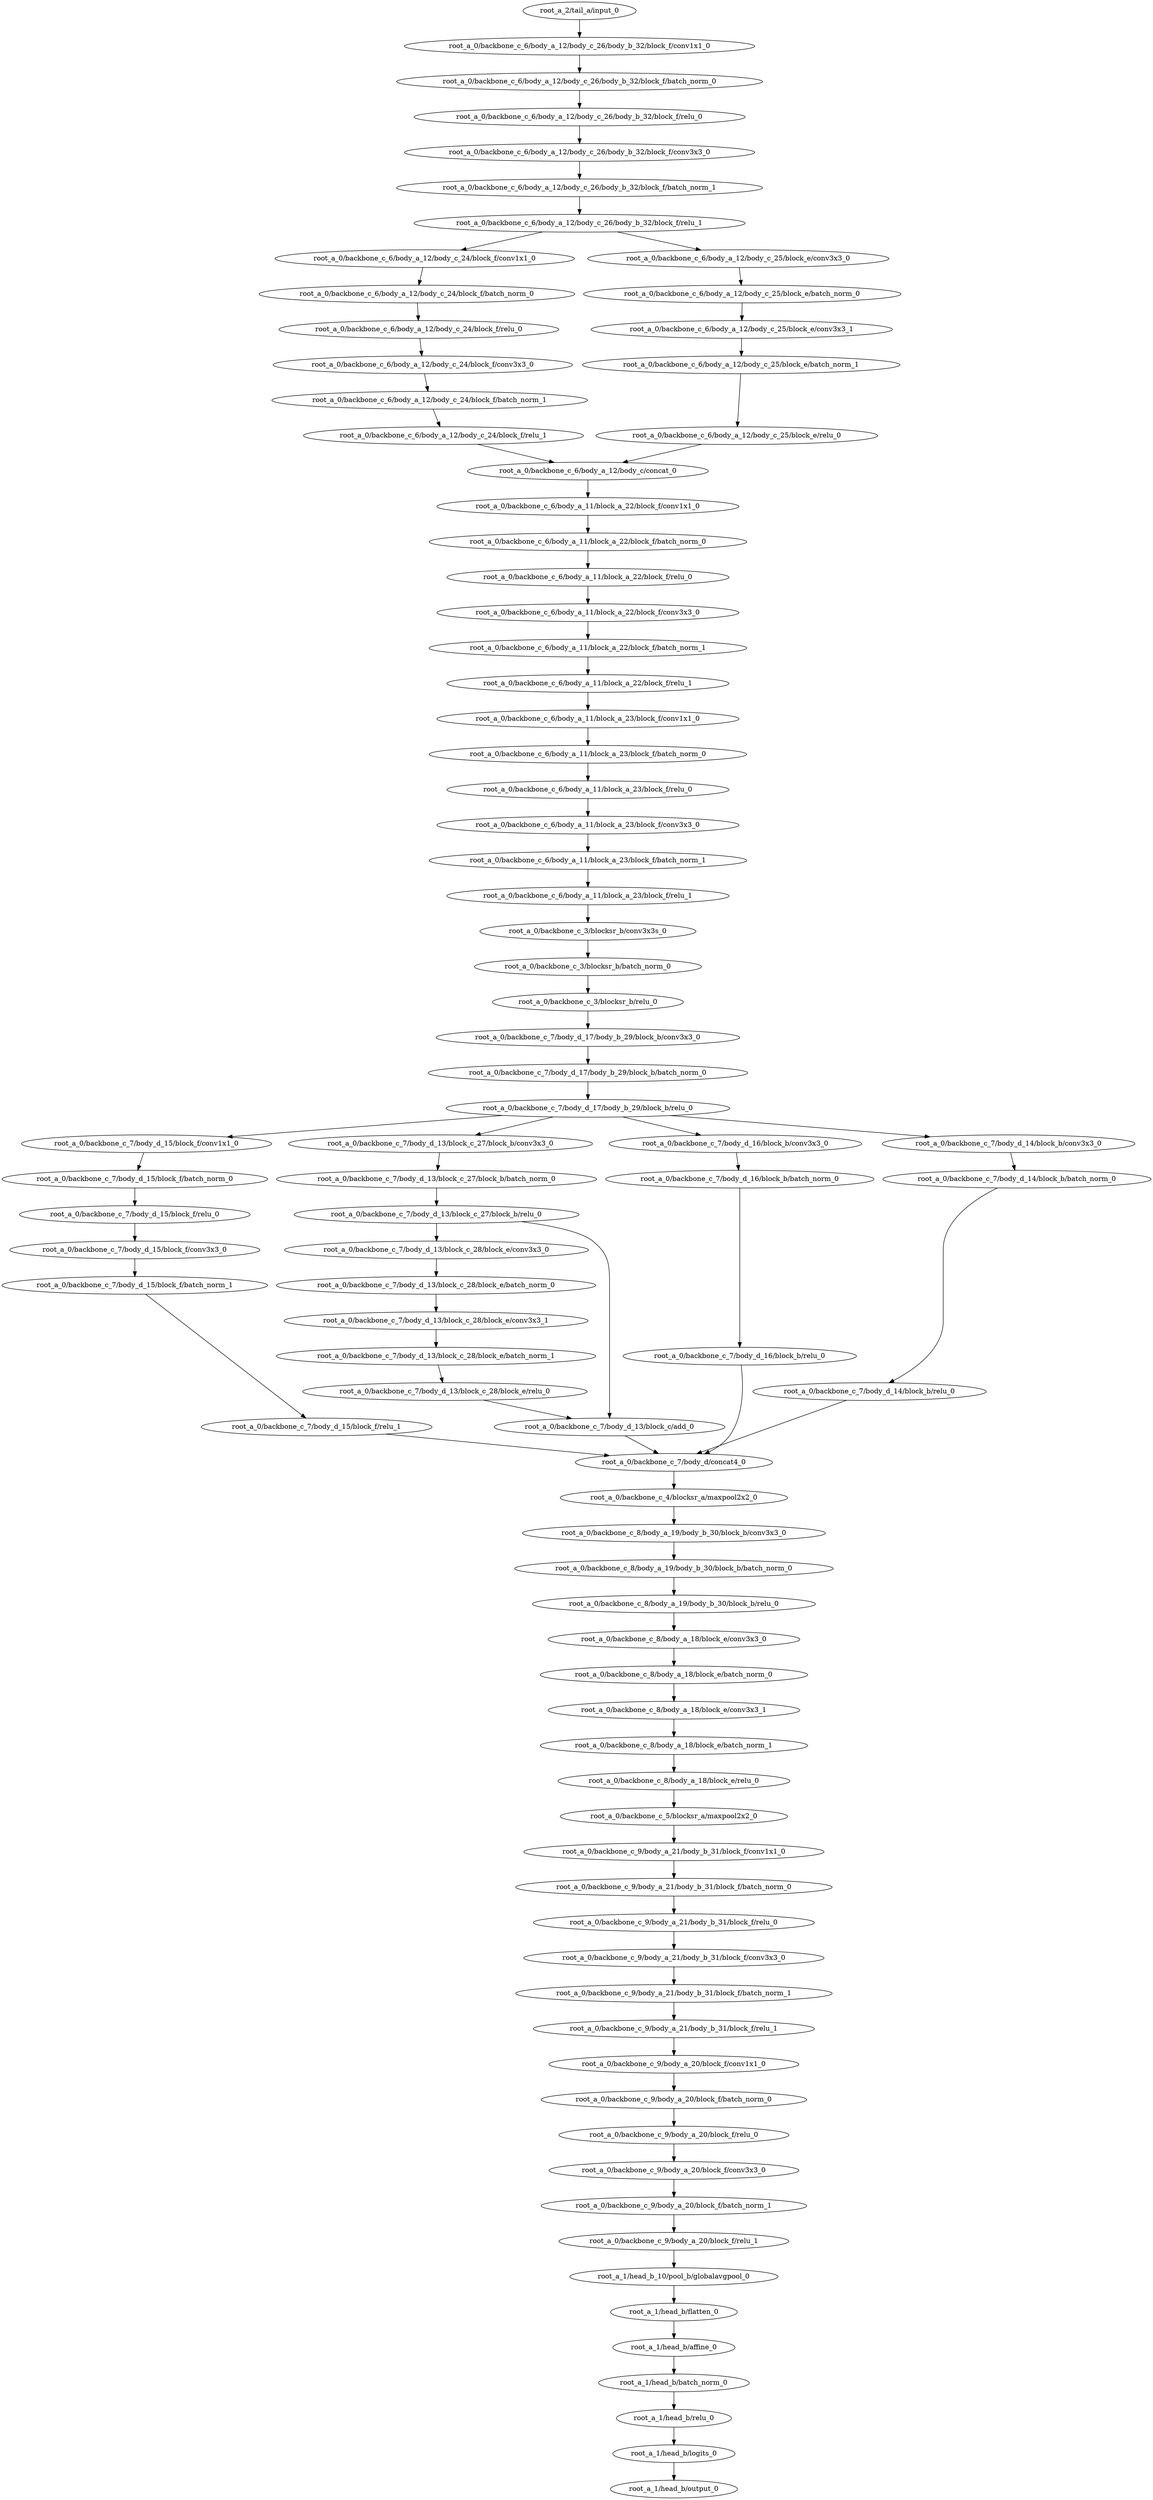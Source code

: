digraph root_a {
	"root_a_2/tail_a/input_0"
	"root_a_0/backbone_c_6/body_a_12/body_c_26/body_b_32/block_f/conv1x1_0"
	"root_a_0/backbone_c_6/body_a_12/body_c_26/body_b_32/block_f/batch_norm_0"
	"root_a_0/backbone_c_6/body_a_12/body_c_26/body_b_32/block_f/relu_0"
	"root_a_0/backbone_c_6/body_a_12/body_c_26/body_b_32/block_f/conv3x3_0"
	"root_a_0/backbone_c_6/body_a_12/body_c_26/body_b_32/block_f/batch_norm_1"
	"root_a_0/backbone_c_6/body_a_12/body_c_26/body_b_32/block_f/relu_1"
	"root_a_0/backbone_c_6/body_a_12/body_c_24/block_f/conv1x1_0"
	"root_a_0/backbone_c_6/body_a_12/body_c_24/block_f/batch_norm_0"
	"root_a_0/backbone_c_6/body_a_12/body_c_24/block_f/relu_0"
	"root_a_0/backbone_c_6/body_a_12/body_c_24/block_f/conv3x3_0"
	"root_a_0/backbone_c_6/body_a_12/body_c_24/block_f/batch_norm_1"
	"root_a_0/backbone_c_6/body_a_12/body_c_24/block_f/relu_1"
	"root_a_0/backbone_c_6/body_a_12/body_c_25/block_e/conv3x3_0"
	"root_a_0/backbone_c_6/body_a_12/body_c_25/block_e/batch_norm_0"
	"root_a_0/backbone_c_6/body_a_12/body_c_25/block_e/conv3x3_1"
	"root_a_0/backbone_c_6/body_a_12/body_c_25/block_e/batch_norm_1"
	"root_a_0/backbone_c_6/body_a_12/body_c_25/block_e/relu_0"
	"root_a_0/backbone_c_6/body_a_12/body_c/concat_0"
	"root_a_0/backbone_c_6/body_a_11/block_a_22/block_f/conv1x1_0"
	"root_a_0/backbone_c_6/body_a_11/block_a_22/block_f/batch_norm_0"
	"root_a_0/backbone_c_6/body_a_11/block_a_22/block_f/relu_0"
	"root_a_0/backbone_c_6/body_a_11/block_a_22/block_f/conv3x3_0"
	"root_a_0/backbone_c_6/body_a_11/block_a_22/block_f/batch_norm_1"
	"root_a_0/backbone_c_6/body_a_11/block_a_22/block_f/relu_1"
	"root_a_0/backbone_c_6/body_a_11/block_a_23/block_f/conv1x1_0"
	"root_a_0/backbone_c_6/body_a_11/block_a_23/block_f/batch_norm_0"
	"root_a_0/backbone_c_6/body_a_11/block_a_23/block_f/relu_0"
	"root_a_0/backbone_c_6/body_a_11/block_a_23/block_f/conv3x3_0"
	"root_a_0/backbone_c_6/body_a_11/block_a_23/block_f/batch_norm_1"
	"root_a_0/backbone_c_6/body_a_11/block_a_23/block_f/relu_1"
	"root_a_0/backbone_c_3/blocksr_b/conv3x3s_0"
	"root_a_0/backbone_c_3/blocksr_b/batch_norm_0"
	"root_a_0/backbone_c_3/blocksr_b/relu_0"
	"root_a_0/backbone_c_7/body_d_17/body_b_29/block_b/conv3x3_0"
	"root_a_0/backbone_c_7/body_d_17/body_b_29/block_b/batch_norm_0"
	"root_a_0/backbone_c_7/body_d_17/body_b_29/block_b/relu_0"
	"root_a_0/backbone_c_7/body_d_15/block_f/conv1x1_0"
	"root_a_0/backbone_c_7/body_d_15/block_f/batch_norm_0"
	"root_a_0/backbone_c_7/body_d_15/block_f/relu_0"
	"root_a_0/backbone_c_7/body_d_15/block_f/conv3x3_0"
	"root_a_0/backbone_c_7/body_d_15/block_f/batch_norm_1"
	"root_a_0/backbone_c_7/body_d_15/block_f/relu_1"
	"root_a_0/backbone_c_7/body_d_13/block_c_27/block_b/conv3x3_0"
	"root_a_0/backbone_c_7/body_d_13/block_c_27/block_b/batch_norm_0"
	"root_a_0/backbone_c_7/body_d_13/block_c_27/block_b/relu_0"
	"root_a_0/backbone_c_7/body_d_13/block_c_28/block_e/conv3x3_0"
	"root_a_0/backbone_c_7/body_d_13/block_c_28/block_e/batch_norm_0"
	"root_a_0/backbone_c_7/body_d_13/block_c_28/block_e/conv3x3_1"
	"root_a_0/backbone_c_7/body_d_13/block_c_28/block_e/batch_norm_1"
	"root_a_0/backbone_c_7/body_d_13/block_c_28/block_e/relu_0"
	"root_a_0/backbone_c_7/body_d_13/block_c/add_0"
	"root_a_0/backbone_c_7/body_d_16/block_b/conv3x3_0"
	"root_a_0/backbone_c_7/body_d_16/block_b/batch_norm_0"
	"root_a_0/backbone_c_7/body_d_16/block_b/relu_0"
	"root_a_0/backbone_c_7/body_d_14/block_b/conv3x3_0"
	"root_a_0/backbone_c_7/body_d_14/block_b/batch_norm_0"
	"root_a_0/backbone_c_7/body_d_14/block_b/relu_0"
	"root_a_0/backbone_c_7/body_d/concat4_0"
	"root_a_0/backbone_c_4/blocksr_a/maxpool2x2_0"
	"root_a_0/backbone_c_8/body_a_19/body_b_30/block_b/conv3x3_0"
	"root_a_0/backbone_c_8/body_a_19/body_b_30/block_b/batch_norm_0"
	"root_a_0/backbone_c_8/body_a_19/body_b_30/block_b/relu_0"
	"root_a_0/backbone_c_8/body_a_18/block_e/conv3x3_0"
	"root_a_0/backbone_c_8/body_a_18/block_e/batch_norm_0"
	"root_a_0/backbone_c_8/body_a_18/block_e/conv3x3_1"
	"root_a_0/backbone_c_8/body_a_18/block_e/batch_norm_1"
	"root_a_0/backbone_c_8/body_a_18/block_e/relu_0"
	"root_a_0/backbone_c_5/blocksr_a/maxpool2x2_0"
	"root_a_0/backbone_c_9/body_a_21/body_b_31/block_f/conv1x1_0"
	"root_a_0/backbone_c_9/body_a_21/body_b_31/block_f/batch_norm_0"
	"root_a_0/backbone_c_9/body_a_21/body_b_31/block_f/relu_0"
	"root_a_0/backbone_c_9/body_a_21/body_b_31/block_f/conv3x3_0"
	"root_a_0/backbone_c_9/body_a_21/body_b_31/block_f/batch_norm_1"
	"root_a_0/backbone_c_9/body_a_21/body_b_31/block_f/relu_1"
	"root_a_0/backbone_c_9/body_a_20/block_f/conv1x1_0"
	"root_a_0/backbone_c_9/body_a_20/block_f/batch_norm_0"
	"root_a_0/backbone_c_9/body_a_20/block_f/relu_0"
	"root_a_0/backbone_c_9/body_a_20/block_f/conv3x3_0"
	"root_a_0/backbone_c_9/body_a_20/block_f/batch_norm_1"
	"root_a_0/backbone_c_9/body_a_20/block_f/relu_1"
	"root_a_1/head_b_10/pool_b/globalavgpool_0"
	"root_a_1/head_b/flatten_0"
	"root_a_1/head_b/affine_0"
	"root_a_1/head_b/batch_norm_0"
	"root_a_1/head_b/relu_0"
	"root_a_1/head_b/logits_0"
	"root_a_1/head_b/output_0"

	"root_a_2/tail_a/input_0" -> "root_a_0/backbone_c_6/body_a_12/body_c_26/body_b_32/block_f/conv1x1_0"
	"root_a_0/backbone_c_6/body_a_12/body_c_26/body_b_32/block_f/conv1x1_0" -> "root_a_0/backbone_c_6/body_a_12/body_c_26/body_b_32/block_f/batch_norm_0"
	"root_a_0/backbone_c_6/body_a_12/body_c_26/body_b_32/block_f/batch_norm_0" -> "root_a_0/backbone_c_6/body_a_12/body_c_26/body_b_32/block_f/relu_0"
	"root_a_0/backbone_c_6/body_a_12/body_c_26/body_b_32/block_f/relu_0" -> "root_a_0/backbone_c_6/body_a_12/body_c_26/body_b_32/block_f/conv3x3_0"
	"root_a_0/backbone_c_6/body_a_12/body_c_26/body_b_32/block_f/conv3x3_0" -> "root_a_0/backbone_c_6/body_a_12/body_c_26/body_b_32/block_f/batch_norm_1"
	"root_a_0/backbone_c_6/body_a_12/body_c_26/body_b_32/block_f/batch_norm_1" -> "root_a_0/backbone_c_6/body_a_12/body_c_26/body_b_32/block_f/relu_1"
	"root_a_0/backbone_c_6/body_a_12/body_c_26/body_b_32/block_f/relu_1" -> "root_a_0/backbone_c_6/body_a_12/body_c_24/block_f/conv1x1_0"
	"root_a_0/backbone_c_6/body_a_12/body_c_24/block_f/conv1x1_0" -> "root_a_0/backbone_c_6/body_a_12/body_c_24/block_f/batch_norm_0"
	"root_a_0/backbone_c_6/body_a_12/body_c_24/block_f/batch_norm_0" -> "root_a_0/backbone_c_6/body_a_12/body_c_24/block_f/relu_0"
	"root_a_0/backbone_c_6/body_a_12/body_c_24/block_f/relu_0" -> "root_a_0/backbone_c_6/body_a_12/body_c_24/block_f/conv3x3_0"
	"root_a_0/backbone_c_6/body_a_12/body_c_24/block_f/conv3x3_0" -> "root_a_0/backbone_c_6/body_a_12/body_c_24/block_f/batch_norm_1"
	"root_a_0/backbone_c_6/body_a_12/body_c_24/block_f/batch_norm_1" -> "root_a_0/backbone_c_6/body_a_12/body_c_24/block_f/relu_1"
	"root_a_0/backbone_c_6/body_a_12/body_c_26/body_b_32/block_f/relu_1" -> "root_a_0/backbone_c_6/body_a_12/body_c_25/block_e/conv3x3_0"
	"root_a_0/backbone_c_6/body_a_12/body_c_25/block_e/conv3x3_0" -> "root_a_0/backbone_c_6/body_a_12/body_c_25/block_e/batch_norm_0"
	"root_a_0/backbone_c_6/body_a_12/body_c_25/block_e/batch_norm_0" -> "root_a_0/backbone_c_6/body_a_12/body_c_25/block_e/conv3x3_1"
	"root_a_0/backbone_c_6/body_a_12/body_c_25/block_e/conv3x3_1" -> "root_a_0/backbone_c_6/body_a_12/body_c_25/block_e/batch_norm_1"
	"root_a_0/backbone_c_6/body_a_12/body_c_25/block_e/batch_norm_1" -> "root_a_0/backbone_c_6/body_a_12/body_c_25/block_e/relu_0"
	"root_a_0/backbone_c_6/body_a_12/body_c_24/block_f/relu_1" -> "root_a_0/backbone_c_6/body_a_12/body_c/concat_0"
	"root_a_0/backbone_c_6/body_a_12/body_c_25/block_e/relu_0" -> "root_a_0/backbone_c_6/body_a_12/body_c/concat_0"
	"root_a_0/backbone_c_6/body_a_12/body_c/concat_0" -> "root_a_0/backbone_c_6/body_a_11/block_a_22/block_f/conv1x1_0"
	"root_a_0/backbone_c_6/body_a_11/block_a_22/block_f/conv1x1_0" -> "root_a_0/backbone_c_6/body_a_11/block_a_22/block_f/batch_norm_0"
	"root_a_0/backbone_c_6/body_a_11/block_a_22/block_f/batch_norm_0" -> "root_a_0/backbone_c_6/body_a_11/block_a_22/block_f/relu_0"
	"root_a_0/backbone_c_6/body_a_11/block_a_22/block_f/relu_0" -> "root_a_0/backbone_c_6/body_a_11/block_a_22/block_f/conv3x3_0"
	"root_a_0/backbone_c_6/body_a_11/block_a_22/block_f/conv3x3_0" -> "root_a_0/backbone_c_6/body_a_11/block_a_22/block_f/batch_norm_1"
	"root_a_0/backbone_c_6/body_a_11/block_a_22/block_f/batch_norm_1" -> "root_a_0/backbone_c_6/body_a_11/block_a_22/block_f/relu_1"
	"root_a_0/backbone_c_6/body_a_11/block_a_22/block_f/relu_1" -> "root_a_0/backbone_c_6/body_a_11/block_a_23/block_f/conv1x1_0"
	"root_a_0/backbone_c_6/body_a_11/block_a_23/block_f/conv1x1_0" -> "root_a_0/backbone_c_6/body_a_11/block_a_23/block_f/batch_norm_0"
	"root_a_0/backbone_c_6/body_a_11/block_a_23/block_f/batch_norm_0" -> "root_a_0/backbone_c_6/body_a_11/block_a_23/block_f/relu_0"
	"root_a_0/backbone_c_6/body_a_11/block_a_23/block_f/relu_0" -> "root_a_0/backbone_c_6/body_a_11/block_a_23/block_f/conv3x3_0"
	"root_a_0/backbone_c_6/body_a_11/block_a_23/block_f/conv3x3_0" -> "root_a_0/backbone_c_6/body_a_11/block_a_23/block_f/batch_norm_1"
	"root_a_0/backbone_c_6/body_a_11/block_a_23/block_f/batch_norm_1" -> "root_a_0/backbone_c_6/body_a_11/block_a_23/block_f/relu_1"
	"root_a_0/backbone_c_6/body_a_11/block_a_23/block_f/relu_1" -> "root_a_0/backbone_c_3/blocksr_b/conv3x3s_0"
	"root_a_0/backbone_c_3/blocksr_b/conv3x3s_0" -> "root_a_0/backbone_c_3/blocksr_b/batch_norm_0"
	"root_a_0/backbone_c_3/blocksr_b/batch_norm_0" -> "root_a_0/backbone_c_3/blocksr_b/relu_0"
	"root_a_0/backbone_c_3/blocksr_b/relu_0" -> "root_a_0/backbone_c_7/body_d_17/body_b_29/block_b/conv3x3_0"
	"root_a_0/backbone_c_7/body_d_17/body_b_29/block_b/conv3x3_0" -> "root_a_0/backbone_c_7/body_d_17/body_b_29/block_b/batch_norm_0"
	"root_a_0/backbone_c_7/body_d_17/body_b_29/block_b/batch_norm_0" -> "root_a_0/backbone_c_7/body_d_17/body_b_29/block_b/relu_0"
	"root_a_0/backbone_c_7/body_d_17/body_b_29/block_b/relu_0" -> "root_a_0/backbone_c_7/body_d_15/block_f/conv1x1_0"
	"root_a_0/backbone_c_7/body_d_15/block_f/conv1x1_0" -> "root_a_0/backbone_c_7/body_d_15/block_f/batch_norm_0"
	"root_a_0/backbone_c_7/body_d_15/block_f/batch_norm_0" -> "root_a_0/backbone_c_7/body_d_15/block_f/relu_0"
	"root_a_0/backbone_c_7/body_d_15/block_f/relu_0" -> "root_a_0/backbone_c_7/body_d_15/block_f/conv3x3_0"
	"root_a_0/backbone_c_7/body_d_15/block_f/conv3x3_0" -> "root_a_0/backbone_c_7/body_d_15/block_f/batch_norm_1"
	"root_a_0/backbone_c_7/body_d_15/block_f/batch_norm_1" -> "root_a_0/backbone_c_7/body_d_15/block_f/relu_1"
	"root_a_0/backbone_c_7/body_d_17/body_b_29/block_b/relu_0" -> "root_a_0/backbone_c_7/body_d_13/block_c_27/block_b/conv3x3_0"
	"root_a_0/backbone_c_7/body_d_13/block_c_27/block_b/conv3x3_0" -> "root_a_0/backbone_c_7/body_d_13/block_c_27/block_b/batch_norm_0"
	"root_a_0/backbone_c_7/body_d_13/block_c_27/block_b/batch_norm_0" -> "root_a_0/backbone_c_7/body_d_13/block_c_27/block_b/relu_0"
	"root_a_0/backbone_c_7/body_d_13/block_c_27/block_b/relu_0" -> "root_a_0/backbone_c_7/body_d_13/block_c_28/block_e/conv3x3_0"
	"root_a_0/backbone_c_7/body_d_13/block_c_28/block_e/conv3x3_0" -> "root_a_0/backbone_c_7/body_d_13/block_c_28/block_e/batch_norm_0"
	"root_a_0/backbone_c_7/body_d_13/block_c_28/block_e/batch_norm_0" -> "root_a_0/backbone_c_7/body_d_13/block_c_28/block_e/conv3x3_1"
	"root_a_0/backbone_c_7/body_d_13/block_c_28/block_e/conv3x3_1" -> "root_a_0/backbone_c_7/body_d_13/block_c_28/block_e/batch_norm_1"
	"root_a_0/backbone_c_7/body_d_13/block_c_28/block_e/batch_norm_1" -> "root_a_0/backbone_c_7/body_d_13/block_c_28/block_e/relu_0"
	"root_a_0/backbone_c_7/body_d_13/block_c_27/block_b/relu_0" -> "root_a_0/backbone_c_7/body_d_13/block_c/add_0"
	"root_a_0/backbone_c_7/body_d_13/block_c_28/block_e/relu_0" -> "root_a_0/backbone_c_7/body_d_13/block_c/add_0"
	"root_a_0/backbone_c_7/body_d_17/body_b_29/block_b/relu_0" -> "root_a_0/backbone_c_7/body_d_16/block_b/conv3x3_0"
	"root_a_0/backbone_c_7/body_d_16/block_b/conv3x3_0" -> "root_a_0/backbone_c_7/body_d_16/block_b/batch_norm_0"
	"root_a_0/backbone_c_7/body_d_16/block_b/batch_norm_0" -> "root_a_0/backbone_c_7/body_d_16/block_b/relu_0"
	"root_a_0/backbone_c_7/body_d_17/body_b_29/block_b/relu_0" -> "root_a_0/backbone_c_7/body_d_14/block_b/conv3x3_0"
	"root_a_0/backbone_c_7/body_d_14/block_b/conv3x3_0" -> "root_a_0/backbone_c_7/body_d_14/block_b/batch_norm_0"
	"root_a_0/backbone_c_7/body_d_14/block_b/batch_norm_0" -> "root_a_0/backbone_c_7/body_d_14/block_b/relu_0"
	"root_a_0/backbone_c_7/body_d_15/block_f/relu_1" -> "root_a_0/backbone_c_7/body_d/concat4_0"
	"root_a_0/backbone_c_7/body_d_13/block_c/add_0" -> "root_a_0/backbone_c_7/body_d/concat4_0"
	"root_a_0/backbone_c_7/body_d_16/block_b/relu_0" -> "root_a_0/backbone_c_7/body_d/concat4_0"
	"root_a_0/backbone_c_7/body_d_14/block_b/relu_0" -> "root_a_0/backbone_c_7/body_d/concat4_0"
	"root_a_0/backbone_c_7/body_d/concat4_0" -> "root_a_0/backbone_c_4/blocksr_a/maxpool2x2_0"
	"root_a_0/backbone_c_4/blocksr_a/maxpool2x2_0" -> "root_a_0/backbone_c_8/body_a_19/body_b_30/block_b/conv3x3_0"
	"root_a_0/backbone_c_8/body_a_19/body_b_30/block_b/conv3x3_0" -> "root_a_0/backbone_c_8/body_a_19/body_b_30/block_b/batch_norm_0"
	"root_a_0/backbone_c_8/body_a_19/body_b_30/block_b/batch_norm_0" -> "root_a_0/backbone_c_8/body_a_19/body_b_30/block_b/relu_0"
	"root_a_0/backbone_c_8/body_a_19/body_b_30/block_b/relu_0" -> "root_a_0/backbone_c_8/body_a_18/block_e/conv3x3_0"
	"root_a_0/backbone_c_8/body_a_18/block_e/conv3x3_0" -> "root_a_0/backbone_c_8/body_a_18/block_e/batch_norm_0"
	"root_a_0/backbone_c_8/body_a_18/block_e/batch_norm_0" -> "root_a_0/backbone_c_8/body_a_18/block_e/conv3x3_1"
	"root_a_0/backbone_c_8/body_a_18/block_e/conv3x3_1" -> "root_a_0/backbone_c_8/body_a_18/block_e/batch_norm_1"
	"root_a_0/backbone_c_8/body_a_18/block_e/batch_norm_1" -> "root_a_0/backbone_c_8/body_a_18/block_e/relu_0"
	"root_a_0/backbone_c_8/body_a_18/block_e/relu_0" -> "root_a_0/backbone_c_5/blocksr_a/maxpool2x2_0"
	"root_a_0/backbone_c_5/blocksr_a/maxpool2x2_0" -> "root_a_0/backbone_c_9/body_a_21/body_b_31/block_f/conv1x1_0"
	"root_a_0/backbone_c_9/body_a_21/body_b_31/block_f/conv1x1_0" -> "root_a_0/backbone_c_9/body_a_21/body_b_31/block_f/batch_norm_0"
	"root_a_0/backbone_c_9/body_a_21/body_b_31/block_f/batch_norm_0" -> "root_a_0/backbone_c_9/body_a_21/body_b_31/block_f/relu_0"
	"root_a_0/backbone_c_9/body_a_21/body_b_31/block_f/relu_0" -> "root_a_0/backbone_c_9/body_a_21/body_b_31/block_f/conv3x3_0"
	"root_a_0/backbone_c_9/body_a_21/body_b_31/block_f/conv3x3_0" -> "root_a_0/backbone_c_9/body_a_21/body_b_31/block_f/batch_norm_1"
	"root_a_0/backbone_c_9/body_a_21/body_b_31/block_f/batch_norm_1" -> "root_a_0/backbone_c_9/body_a_21/body_b_31/block_f/relu_1"
	"root_a_0/backbone_c_9/body_a_21/body_b_31/block_f/relu_1" -> "root_a_0/backbone_c_9/body_a_20/block_f/conv1x1_0"
	"root_a_0/backbone_c_9/body_a_20/block_f/conv1x1_0" -> "root_a_0/backbone_c_9/body_a_20/block_f/batch_norm_0"
	"root_a_0/backbone_c_9/body_a_20/block_f/batch_norm_0" -> "root_a_0/backbone_c_9/body_a_20/block_f/relu_0"
	"root_a_0/backbone_c_9/body_a_20/block_f/relu_0" -> "root_a_0/backbone_c_9/body_a_20/block_f/conv3x3_0"
	"root_a_0/backbone_c_9/body_a_20/block_f/conv3x3_0" -> "root_a_0/backbone_c_9/body_a_20/block_f/batch_norm_1"
	"root_a_0/backbone_c_9/body_a_20/block_f/batch_norm_1" -> "root_a_0/backbone_c_9/body_a_20/block_f/relu_1"
	"root_a_0/backbone_c_9/body_a_20/block_f/relu_1" -> "root_a_1/head_b_10/pool_b/globalavgpool_0"
	"root_a_1/head_b_10/pool_b/globalavgpool_0" -> "root_a_1/head_b/flatten_0"
	"root_a_1/head_b/flatten_0" -> "root_a_1/head_b/affine_0"
	"root_a_1/head_b/affine_0" -> "root_a_1/head_b/batch_norm_0"
	"root_a_1/head_b/batch_norm_0" -> "root_a_1/head_b/relu_0"
	"root_a_1/head_b/relu_0" -> "root_a_1/head_b/logits_0"
	"root_a_1/head_b/logits_0" -> "root_a_1/head_b/output_0"

}